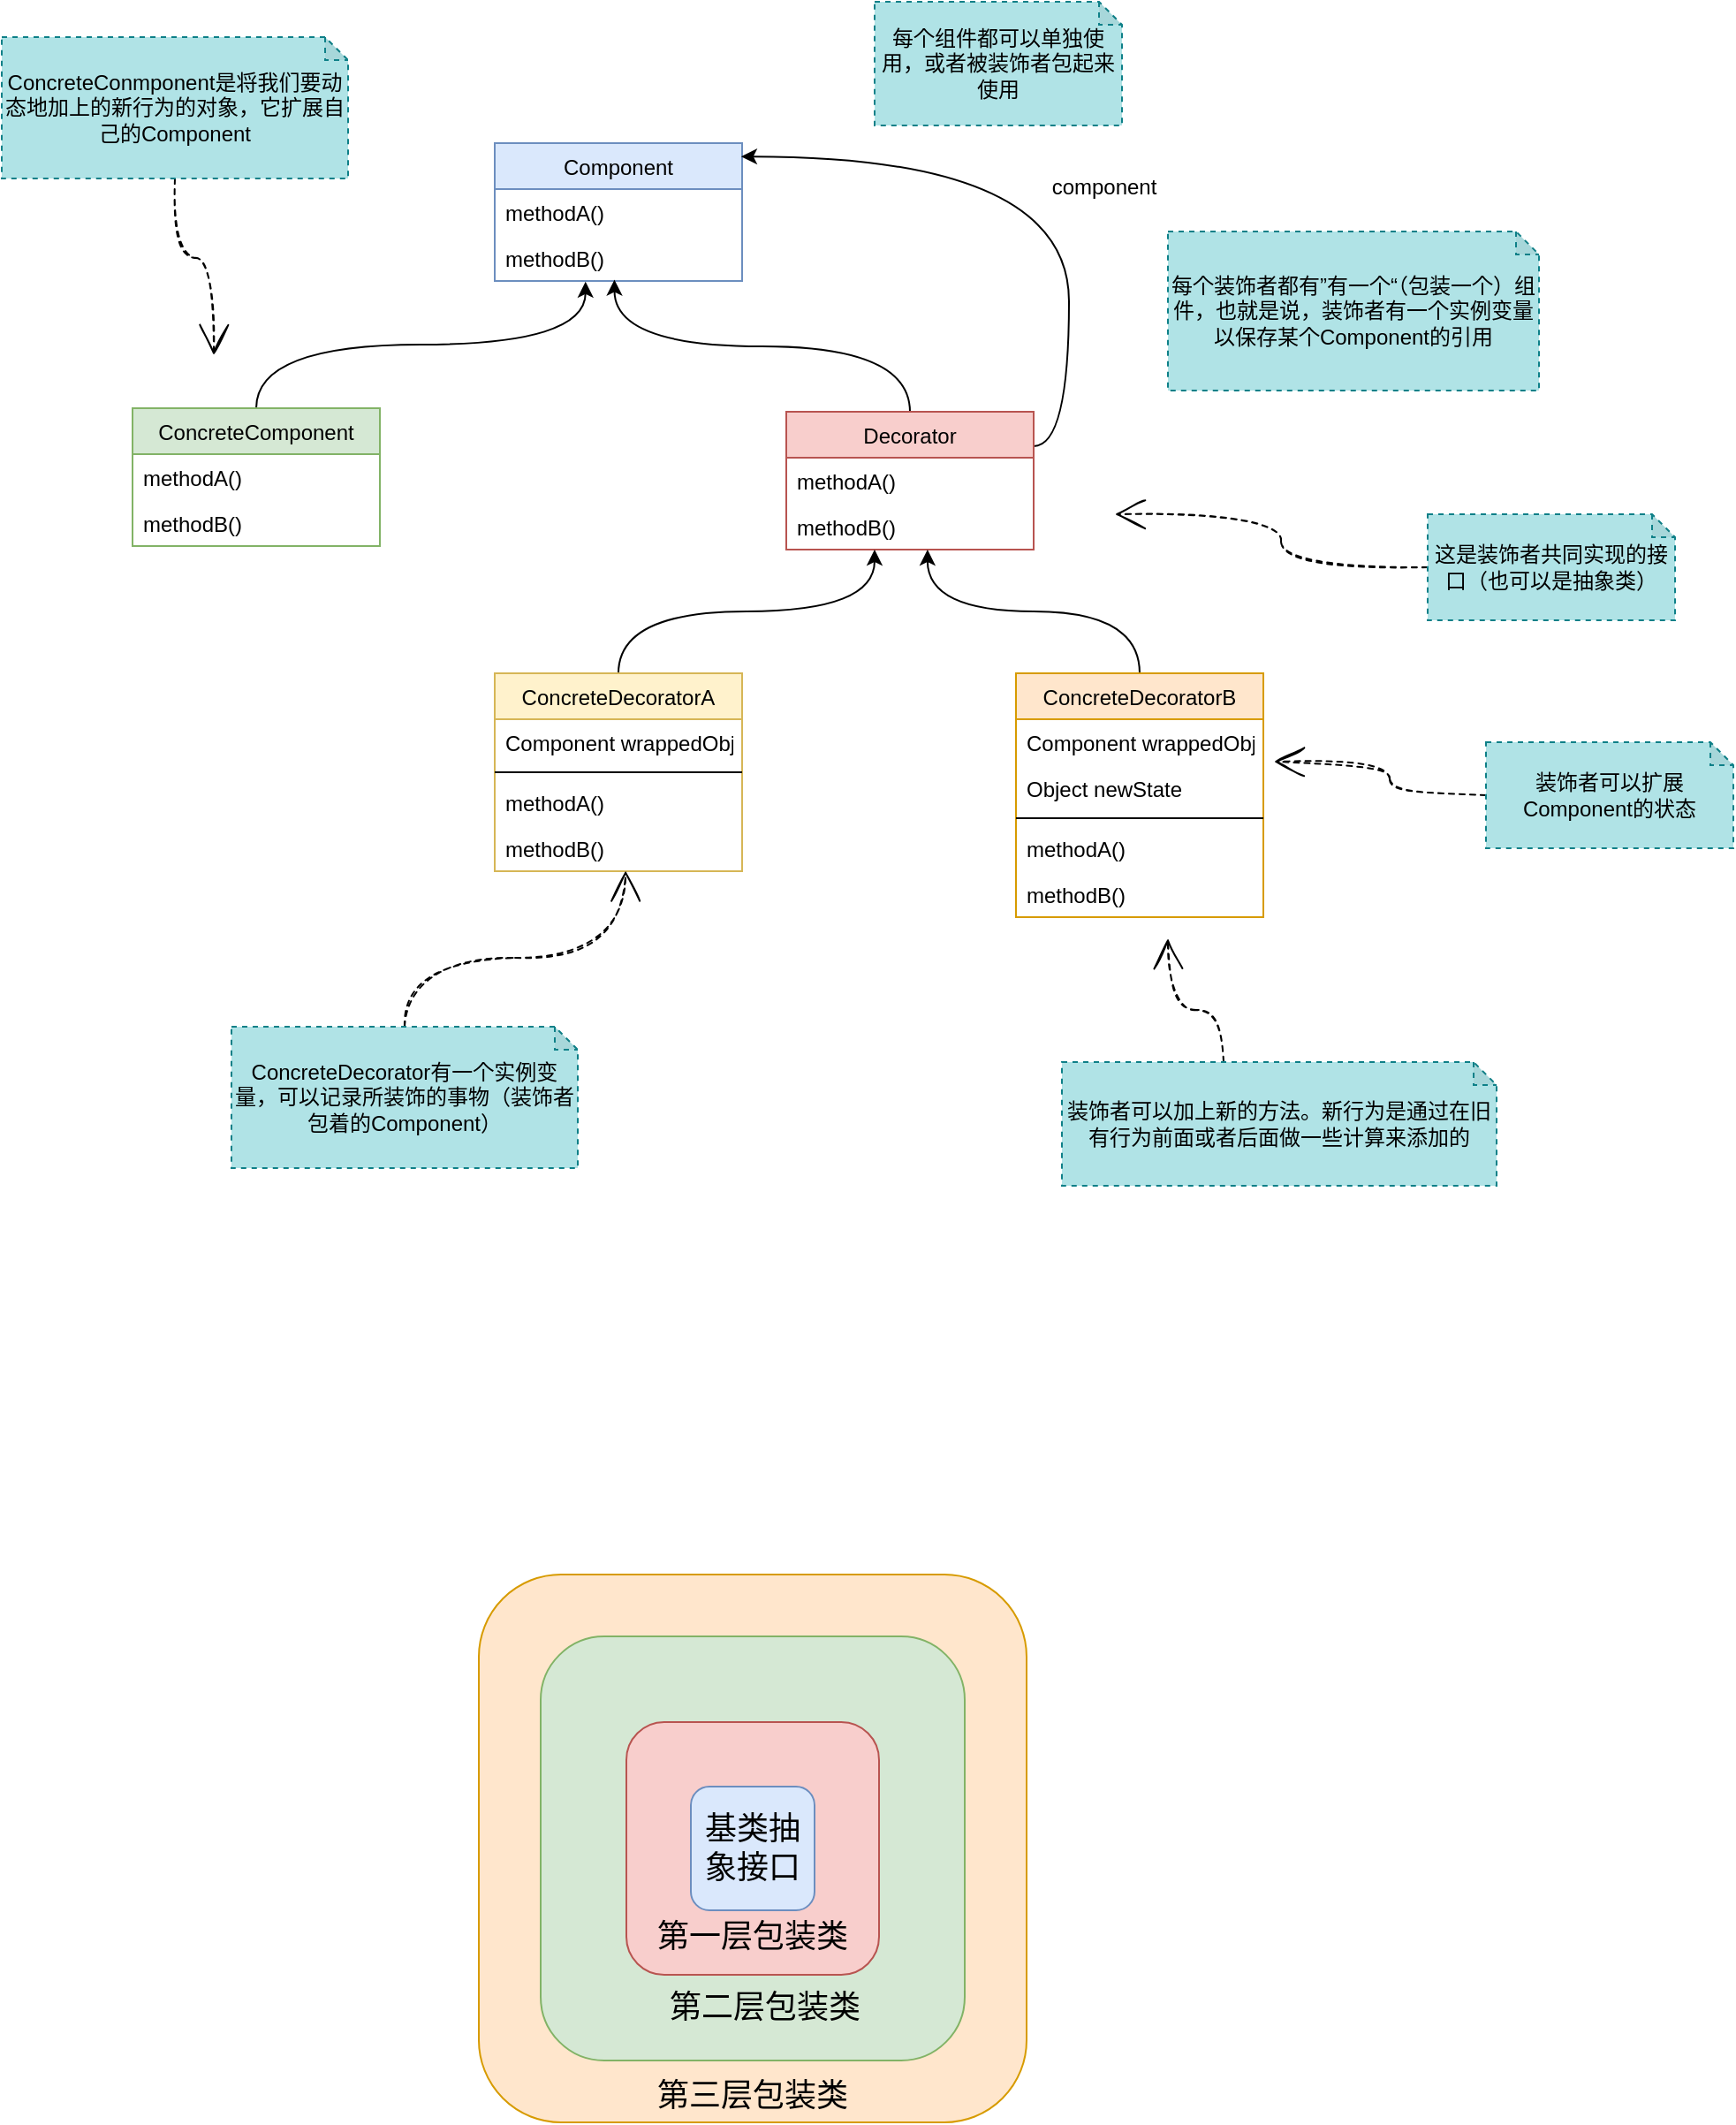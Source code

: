 <mxfile version="15.4.0" type="device"><diagram id="6WpXXCNrmrHBKgUXviuF" name="第 1 页"><mxGraphModel dx="1727" dy="1956" grid="1" gridSize="10" guides="1" tooltips="1" connect="1" arrows="1" fold="1" page="0" pageScale="1" pageWidth="827" pageHeight="1169" math="0" shadow="0"><root><mxCell id="0"/><mxCell id="1" parent="0"/><mxCell id="aTbvK08Mp2mlyMlq4gW9-6" value="" style="rounded=1;whiteSpace=wrap;html=1;fontSize=18;fillColor=#ffe6cc;strokeColor=#d79b00;" parent="1" vertex="1"><mxGeometry x="290" y="260" width="310" height="310" as="geometry"/></mxCell><mxCell id="aTbvK08Mp2mlyMlq4gW9-4" value="" style="rounded=1;whiteSpace=wrap;html=1;fontSize=18;fillColor=#d5e8d4;strokeColor=#82b366;" parent="1" vertex="1"><mxGeometry x="325" y="295" width="240" height="240" as="geometry"/></mxCell><mxCell id="aTbvK08Mp2mlyMlq4gW9-2" value="" style="rounded=1;whiteSpace=wrap;html=1;fontSize=18;fillColor=#f8cecc;strokeColor=#b85450;" parent="1" vertex="1"><mxGeometry x="373.5" y="343.5" width="143" height="143" as="geometry"/></mxCell><mxCell id="aTbvK08Mp2mlyMlq4gW9-1" value="基类抽象接口" style="rounded=1;whiteSpace=wrap;html=1;fillColor=#dae8fc;strokeColor=#6c8ebf;fontSize=18;" parent="1" vertex="1"><mxGeometry x="410" y="380" width="70" height="70" as="geometry"/></mxCell><mxCell id="aTbvK08Mp2mlyMlq4gW9-3" value="第一层包装类" style="text;html=1;strokeColor=none;fillColor=none;align=center;verticalAlign=middle;whiteSpace=wrap;rounded=0;fontSize=18;" parent="1" vertex="1"><mxGeometry x="380" y="450" width="130" height="30" as="geometry"/></mxCell><mxCell id="aTbvK08Mp2mlyMlq4gW9-5" value="第二层包装类" style="text;html=1;strokeColor=none;fillColor=none;align=center;verticalAlign=middle;whiteSpace=wrap;rounded=0;fontSize=18;" parent="1" vertex="1"><mxGeometry x="386.5" y="490" width="130" height="30" as="geometry"/></mxCell><mxCell id="aTbvK08Mp2mlyMlq4gW9-7" value="第三层包装类" style="text;html=1;strokeColor=none;fillColor=none;align=center;verticalAlign=middle;whiteSpace=wrap;rounded=0;fontSize=18;" parent="1" vertex="1"><mxGeometry x="380" y="540" width="130" height="30" as="geometry"/></mxCell><mxCell id="xj6BFZ9lyd6iavmjD84h-2" value="Component" style="swimlane;fontStyle=0;childLayout=stackLayout;horizontal=1;startSize=26;fillColor=#dae8fc;horizontalStack=0;resizeParent=1;resizeParentMax=0;resizeLast=0;collapsible=1;marginBottom=0;strokeColor=#6c8ebf;" vertex="1" parent="1"><mxGeometry x="299" y="-550" width="140" height="78" as="geometry"/></mxCell><mxCell id="xj6BFZ9lyd6iavmjD84h-3" value="methodA()" style="text;strokeColor=none;fillColor=none;align=left;verticalAlign=top;spacingLeft=4;spacingRight=4;overflow=hidden;rotatable=0;points=[[0,0.5],[1,0.5]];portConstraint=eastwest;" vertex="1" parent="xj6BFZ9lyd6iavmjD84h-2"><mxGeometry y="26" width="140" height="26" as="geometry"/></mxCell><mxCell id="xj6BFZ9lyd6iavmjD84h-4" value="methodB()" style="text;strokeColor=none;fillColor=none;align=left;verticalAlign=top;spacingLeft=4;spacingRight=4;overflow=hidden;rotatable=0;points=[[0,0.5],[1,0.5]];portConstraint=eastwest;" vertex="1" parent="xj6BFZ9lyd6iavmjD84h-2"><mxGeometry y="52" width="140" height="26" as="geometry"/></mxCell><mxCell id="xj6BFZ9lyd6iavmjD84h-25" style="edgeStyle=orthogonalEdgeStyle;curved=1;rounded=0;orthogonalLoop=1;jettySize=auto;html=1;exitX=0.5;exitY=0;exitDx=0;exitDy=0;entryX=0.367;entryY=1.016;entryDx=0;entryDy=0;entryPerimeter=0;" edge="1" parent="1" source="xj6BFZ9lyd6iavmjD84h-6" target="xj6BFZ9lyd6iavmjD84h-4"><mxGeometry relative="1" as="geometry"/></mxCell><mxCell id="xj6BFZ9lyd6iavmjD84h-6" value="ConcreteComponent" style="swimlane;fontStyle=0;childLayout=stackLayout;horizontal=1;startSize=26;fillColor=#d5e8d4;horizontalStack=0;resizeParent=1;resizeParentMax=0;resizeLast=0;collapsible=1;marginBottom=0;strokeColor=#82b366;" vertex="1" parent="1"><mxGeometry x="94" y="-400" width="140" height="78" as="geometry"/></mxCell><mxCell id="xj6BFZ9lyd6iavmjD84h-7" value="methodA()" style="text;strokeColor=none;fillColor=none;align=left;verticalAlign=top;spacingLeft=4;spacingRight=4;overflow=hidden;rotatable=0;points=[[0,0.5],[1,0.5]];portConstraint=eastwest;" vertex="1" parent="xj6BFZ9lyd6iavmjD84h-6"><mxGeometry y="26" width="140" height="26" as="geometry"/></mxCell><mxCell id="xj6BFZ9lyd6iavmjD84h-8" value="methodB()" style="text;strokeColor=none;fillColor=none;align=left;verticalAlign=top;spacingLeft=4;spacingRight=4;overflow=hidden;rotatable=0;points=[[0,0.5],[1,0.5]];portConstraint=eastwest;" vertex="1" parent="xj6BFZ9lyd6iavmjD84h-6"><mxGeometry y="52" width="140" height="26" as="geometry"/></mxCell><mxCell id="xj6BFZ9lyd6iavmjD84h-26" style="edgeStyle=orthogonalEdgeStyle;curved=1;rounded=0;orthogonalLoop=1;jettySize=auto;html=1;exitX=0.5;exitY=0;exitDx=0;exitDy=0;entryX=0.484;entryY=0.973;entryDx=0;entryDy=0;entryPerimeter=0;" edge="1" parent="1" source="xj6BFZ9lyd6iavmjD84h-9" target="xj6BFZ9lyd6iavmjD84h-4"><mxGeometry relative="1" as="geometry"/></mxCell><mxCell id="xj6BFZ9lyd6iavmjD84h-27" style="edgeStyle=orthogonalEdgeStyle;curved=1;rounded=0;orthogonalLoop=1;jettySize=auto;html=1;exitX=1;exitY=0.25;exitDx=0;exitDy=0;entryX=0.996;entryY=0.097;entryDx=0;entryDy=0;entryPerimeter=0;" edge="1" parent="1" source="xj6BFZ9lyd6iavmjD84h-9" target="xj6BFZ9lyd6iavmjD84h-2"><mxGeometry relative="1" as="geometry"/></mxCell><mxCell id="xj6BFZ9lyd6iavmjD84h-9" value="Decorator" style="swimlane;fontStyle=0;childLayout=stackLayout;horizontal=1;startSize=26;fillColor=#f8cecc;horizontalStack=0;resizeParent=1;resizeParentMax=0;resizeLast=0;collapsible=1;marginBottom=0;strokeColor=#b85450;" vertex="1" parent="1"><mxGeometry x="464" y="-398" width="140" height="78" as="geometry"/></mxCell><mxCell id="xj6BFZ9lyd6iavmjD84h-10" value="methodA()" style="text;strokeColor=none;fillColor=none;align=left;verticalAlign=top;spacingLeft=4;spacingRight=4;overflow=hidden;rotatable=0;points=[[0,0.5],[1,0.5]];portConstraint=eastwest;" vertex="1" parent="xj6BFZ9lyd6iavmjD84h-9"><mxGeometry y="26" width="140" height="26" as="geometry"/></mxCell><mxCell id="xj6BFZ9lyd6iavmjD84h-11" value="methodB()" style="text;strokeColor=none;fillColor=none;align=left;verticalAlign=top;spacingLeft=4;spacingRight=4;overflow=hidden;rotatable=0;points=[[0,0.5],[1,0.5]];portConstraint=eastwest;" vertex="1" parent="xj6BFZ9lyd6iavmjD84h-9"><mxGeometry y="52" width="140" height="26" as="geometry"/></mxCell><mxCell id="xj6BFZ9lyd6iavmjD84h-23" style="edgeStyle=orthogonalEdgeStyle;rounded=0;orthogonalLoop=1;jettySize=auto;html=1;exitX=0.5;exitY=0;exitDx=0;exitDy=0;entryX=0.357;entryY=1;entryDx=0;entryDy=0;entryPerimeter=0;curved=1;" edge="1" parent="1" source="xj6BFZ9lyd6iavmjD84h-12" target="xj6BFZ9lyd6iavmjD84h-11"><mxGeometry relative="1" as="geometry"/></mxCell><mxCell id="xj6BFZ9lyd6iavmjD84h-12" value="ConcreteDecoratorA" style="swimlane;fontStyle=0;childLayout=stackLayout;horizontal=1;startSize=26;fillColor=#fff2cc;horizontalStack=0;resizeParent=1;resizeParentMax=0;resizeLast=0;collapsible=1;marginBottom=0;strokeColor=#d6b656;" vertex="1" parent="1"><mxGeometry x="299" y="-250" width="140" height="112" as="geometry"/></mxCell><mxCell id="xj6BFZ9lyd6iavmjD84h-13" value="Component wrappedObj" style="text;strokeColor=none;fillColor=none;align=left;verticalAlign=top;spacingLeft=4;spacingRight=4;overflow=hidden;rotatable=0;points=[[0,0.5],[1,0.5]];portConstraint=eastwest;" vertex="1" parent="xj6BFZ9lyd6iavmjD84h-12"><mxGeometry y="26" width="140" height="26" as="geometry"/></mxCell><mxCell id="xj6BFZ9lyd6iavmjD84h-16" value="" style="line;strokeWidth=1;fillColor=none;align=left;verticalAlign=middle;spacingTop=-1;spacingLeft=3;spacingRight=3;rotatable=0;labelPosition=right;points=[];portConstraint=eastwest;" vertex="1" parent="xj6BFZ9lyd6iavmjD84h-12"><mxGeometry y="52" width="140" height="8" as="geometry"/></mxCell><mxCell id="xj6BFZ9lyd6iavmjD84h-15" value="methodA()" style="text;strokeColor=none;fillColor=none;align=left;verticalAlign=top;spacingLeft=4;spacingRight=4;overflow=hidden;rotatable=0;points=[[0,0.5],[1,0.5]];portConstraint=eastwest;" vertex="1" parent="xj6BFZ9lyd6iavmjD84h-12"><mxGeometry y="60" width="140" height="26" as="geometry"/></mxCell><mxCell id="xj6BFZ9lyd6iavmjD84h-14" value="methodB()" style="text;strokeColor=none;fillColor=none;align=left;verticalAlign=top;spacingLeft=4;spacingRight=4;overflow=hidden;rotatable=0;points=[[0,0.5],[1,0.5]];portConstraint=eastwest;" vertex="1" parent="xj6BFZ9lyd6iavmjD84h-12"><mxGeometry y="86" width="140" height="26" as="geometry"/></mxCell><mxCell id="xj6BFZ9lyd6iavmjD84h-24" style="edgeStyle=orthogonalEdgeStyle;curved=1;rounded=0;orthogonalLoop=1;jettySize=auto;html=1;exitX=0.5;exitY=0;exitDx=0;exitDy=0;entryX=0.571;entryY=1;entryDx=0;entryDy=0;entryPerimeter=0;" edge="1" parent="1" source="xj6BFZ9lyd6iavmjD84h-17" target="xj6BFZ9lyd6iavmjD84h-11"><mxGeometry relative="1" as="geometry"/></mxCell><mxCell id="xj6BFZ9lyd6iavmjD84h-17" value="ConcreteDecoratorB" style="swimlane;fontStyle=0;childLayout=stackLayout;horizontal=1;startSize=26;fillColor=#ffe6cc;horizontalStack=0;resizeParent=1;resizeParentMax=0;resizeLast=0;collapsible=1;marginBottom=0;strokeColor=#d79b00;" vertex="1" parent="1"><mxGeometry x="594" y="-250" width="140" height="138" as="geometry"/></mxCell><mxCell id="xj6BFZ9lyd6iavmjD84h-18" value="Component wrappedObj" style="text;strokeColor=none;fillColor=none;align=left;verticalAlign=top;spacingLeft=4;spacingRight=4;overflow=hidden;rotatable=0;points=[[0,0.5],[1,0.5]];portConstraint=eastwest;" vertex="1" parent="xj6BFZ9lyd6iavmjD84h-17"><mxGeometry y="26" width="140" height="26" as="geometry"/></mxCell><mxCell id="xj6BFZ9lyd6iavmjD84h-22" value="Object newState" style="text;strokeColor=none;fillColor=none;align=left;verticalAlign=top;spacingLeft=4;spacingRight=4;overflow=hidden;rotatable=0;points=[[0,0.5],[1,0.5]];portConstraint=eastwest;" vertex="1" parent="xj6BFZ9lyd6iavmjD84h-17"><mxGeometry y="52" width="140" height="26" as="geometry"/></mxCell><mxCell id="xj6BFZ9lyd6iavmjD84h-19" value="" style="line;strokeWidth=1;fillColor=none;align=left;verticalAlign=middle;spacingTop=-1;spacingLeft=3;spacingRight=3;rotatable=0;labelPosition=right;points=[];portConstraint=eastwest;" vertex="1" parent="xj6BFZ9lyd6iavmjD84h-17"><mxGeometry y="78" width="140" height="8" as="geometry"/></mxCell><mxCell id="xj6BFZ9lyd6iavmjD84h-20" value="methodA()" style="text;strokeColor=none;fillColor=none;align=left;verticalAlign=top;spacingLeft=4;spacingRight=4;overflow=hidden;rotatable=0;points=[[0,0.5],[1,0.5]];portConstraint=eastwest;" vertex="1" parent="xj6BFZ9lyd6iavmjD84h-17"><mxGeometry y="86" width="140" height="26" as="geometry"/></mxCell><mxCell id="xj6BFZ9lyd6iavmjD84h-21" value="methodB()" style="text;strokeColor=none;fillColor=none;align=left;verticalAlign=top;spacingLeft=4;spacingRight=4;overflow=hidden;rotatable=0;points=[[0,0.5],[1,0.5]];portConstraint=eastwest;" vertex="1" parent="xj6BFZ9lyd6iavmjD84h-17"><mxGeometry y="112" width="140" height="26" as="geometry"/></mxCell><mxCell id="xj6BFZ9lyd6iavmjD84h-28" value="每个组件都可以单独使用，或者被装饰者包起来使用" style="shape=note;whiteSpace=wrap;html=1;backgroundOutline=1;darkOpacity=0.05;size=13;fillColor=#b0e3e6;strokeColor=#0e8088;dashed=1;" vertex="1" parent="1"><mxGeometry x="514" y="-630" width="140" height="70" as="geometry"/></mxCell><mxCell id="xj6BFZ9lyd6iavmjD84h-29" value="component" style="text;html=1;strokeColor=none;fillColor=none;align=center;verticalAlign=middle;whiteSpace=wrap;rounded=0;dashed=1;" vertex="1" parent="1"><mxGeometry x="614" y="-540" width="60" height="30" as="geometry"/></mxCell><mxCell id="xj6BFZ9lyd6iavmjD84h-42" style="edgeStyle=orthogonalEdgeStyle;curved=1;rounded=0;sketch=1;orthogonalLoop=1;jettySize=auto;html=1;exitX=0;exitY=0.5;exitDx=0;exitDy=0;exitPerimeter=0;dashed=1;endArrow=open;endFill=0;endSize=15;" edge="1" parent="1" source="xj6BFZ9lyd6iavmjD84h-30"><mxGeometry relative="1" as="geometry"><mxPoint x="650" y="-340" as="targetPoint"/></mxGeometry></mxCell><mxCell id="xj6BFZ9lyd6iavmjD84h-30" value="这是装饰者共同实现的接口（也可以是抽象类）" style="shape=note;whiteSpace=wrap;html=1;backgroundOutline=1;darkOpacity=0.05;size=13;fillColor=#b0e3e6;strokeColor=#0e8088;dashed=1;" vertex="1" parent="1"><mxGeometry x="827" y="-340" width="140" height="60" as="geometry"/></mxCell><mxCell id="xj6BFZ9lyd6iavmjD84h-33" style="edgeStyle=orthogonalEdgeStyle;curved=1;rounded=0;sketch=1;orthogonalLoop=1;jettySize=auto;html=1;exitX=0;exitY=0.5;exitDx=0;exitDy=0;exitPerimeter=0;dashed=1;endArrow=open;endFill=0;endSize=15;" edge="1" parent="1" source="xj6BFZ9lyd6iavmjD84h-32"><mxGeometry relative="1" as="geometry"><mxPoint x="740" y="-200" as="targetPoint"/></mxGeometry></mxCell><mxCell id="xj6BFZ9lyd6iavmjD84h-32" value="装饰者可以扩展Component的状态" style="shape=note;whiteSpace=wrap;html=1;backgroundOutline=1;darkOpacity=0.05;size=13;fillColor=#b0e3e6;strokeColor=#0e8088;dashed=1;" vertex="1" parent="1"><mxGeometry x="860" y="-211" width="140" height="60" as="geometry"/></mxCell><mxCell id="xj6BFZ9lyd6iavmjD84h-35" style="edgeStyle=orthogonalEdgeStyle;curved=1;rounded=0;sketch=1;orthogonalLoop=1;jettySize=auto;html=1;exitX=0;exitY=0;exitDx=91.5;exitDy=0;exitPerimeter=0;dashed=1;endArrow=open;endFill=0;endSize=15;" edge="1" parent="1" source="xj6BFZ9lyd6iavmjD84h-34"><mxGeometry relative="1" as="geometry"><mxPoint x="680.0" y="-100" as="targetPoint"/></mxGeometry></mxCell><mxCell id="xj6BFZ9lyd6iavmjD84h-34" value="装饰者可以加上新的方法。新行为是通过在旧有行为前面或者后面做一些计算来添加的" style="shape=note;whiteSpace=wrap;html=1;backgroundOutline=1;darkOpacity=0.05;size=13;fillColor=#b0e3e6;strokeColor=#0e8088;dashed=1;" vertex="1" parent="1"><mxGeometry x="620" y="-30" width="246" height="70" as="geometry"/></mxCell><mxCell id="xj6BFZ9lyd6iavmjD84h-37" style="edgeStyle=orthogonalEdgeStyle;curved=1;rounded=0;sketch=1;orthogonalLoop=1;jettySize=auto;html=1;exitX=0.5;exitY=0;exitDx=0;exitDy=0;exitPerimeter=0;entryX=0.529;entryY=0.989;entryDx=0;entryDy=0;entryPerimeter=0;dashed=1;endArrow=open;endFill=0;endSize=15;" edge="1" parent="1" source="xj6BFZ9lyd6iavmjD84h-36" target="xj6BFZ9lyd6iavmjD84h-14"><mxGeometry relative="1" as="geometry"/></mxCell><mxCell id="xj6BFZ9lyd6iavmjD84h-36" value="ConcreteDecorator有一个实例变量，可以记录所装饰的事物（装饰者包着的Component）" style="shape=note;whiteSpace=wrap;html=1;backgroundOutline=1;darkOpacity=0.05;size=13;fillColor=#b0e3e6;strokeColor=#0e8088;dashed=1;" vertex="1" parent="1"><mxGeometry x="150" y="-50" width="196" height="80" as="geometry"/></mxCell><mxCell id="xj6BFZ9lyd6iavmjD84h-39" style="edgeStyle=orthogonalEdgeStyle;curved=1;rounded=0;sketch=1;orthogonalLoop=1;jettySize=auto;html=1;exitX=0.5;exitY=1;exitDx=0;exitDy=0;exitPerimeter=0;dashed=1;endArrow=open;endFill=0;endSize=15;" edge="1" parent="1" source="xj6BFZ9lyd6iavmjD84h-38"><mxGeometry relative="1" as="geometry"><mxPoint x="140" y="-430" as="targetPoint"/></mxGeometry></mxCell><mxCell id="xj6BFZ9lyd6iavmjD84h-38" value="ConcreteConmponent是将我们要动态地加上的新行为的对象，它扩展自己的Component" style="shape=note;whiteSpace=wrap;html=1;backgroundOutline=1;darkOpacity=0.05;size=13;fillColor=#b0e3e6;strokeColor=#0e8088;dashed=1;" vertex="1" parent="1"><mxGeometry x="20" y="-610" width="196" height="80" as="geometry"/></mxCell><mxCell id="xj6BFZ9lyd6iavmjD84h-40" value="每个装饰者都有”有一个“（包装一个）组件，也就是说，装饰者有一个实例变量以保存某个Component的引用" style="shape=note;whiteSpace=wrap;html=1;backgroundOutline=1;darkOpacity=0.05;size=13;fillColor=#b0e3e6;strokeColor=#0e8088;dashed=1;" vertex="1" parent="1"><mxGeometry x="680" y="-500" width="210" height="90" as="geometry"/></mxCell></root></mxGraphModel></diagram></mxfile>